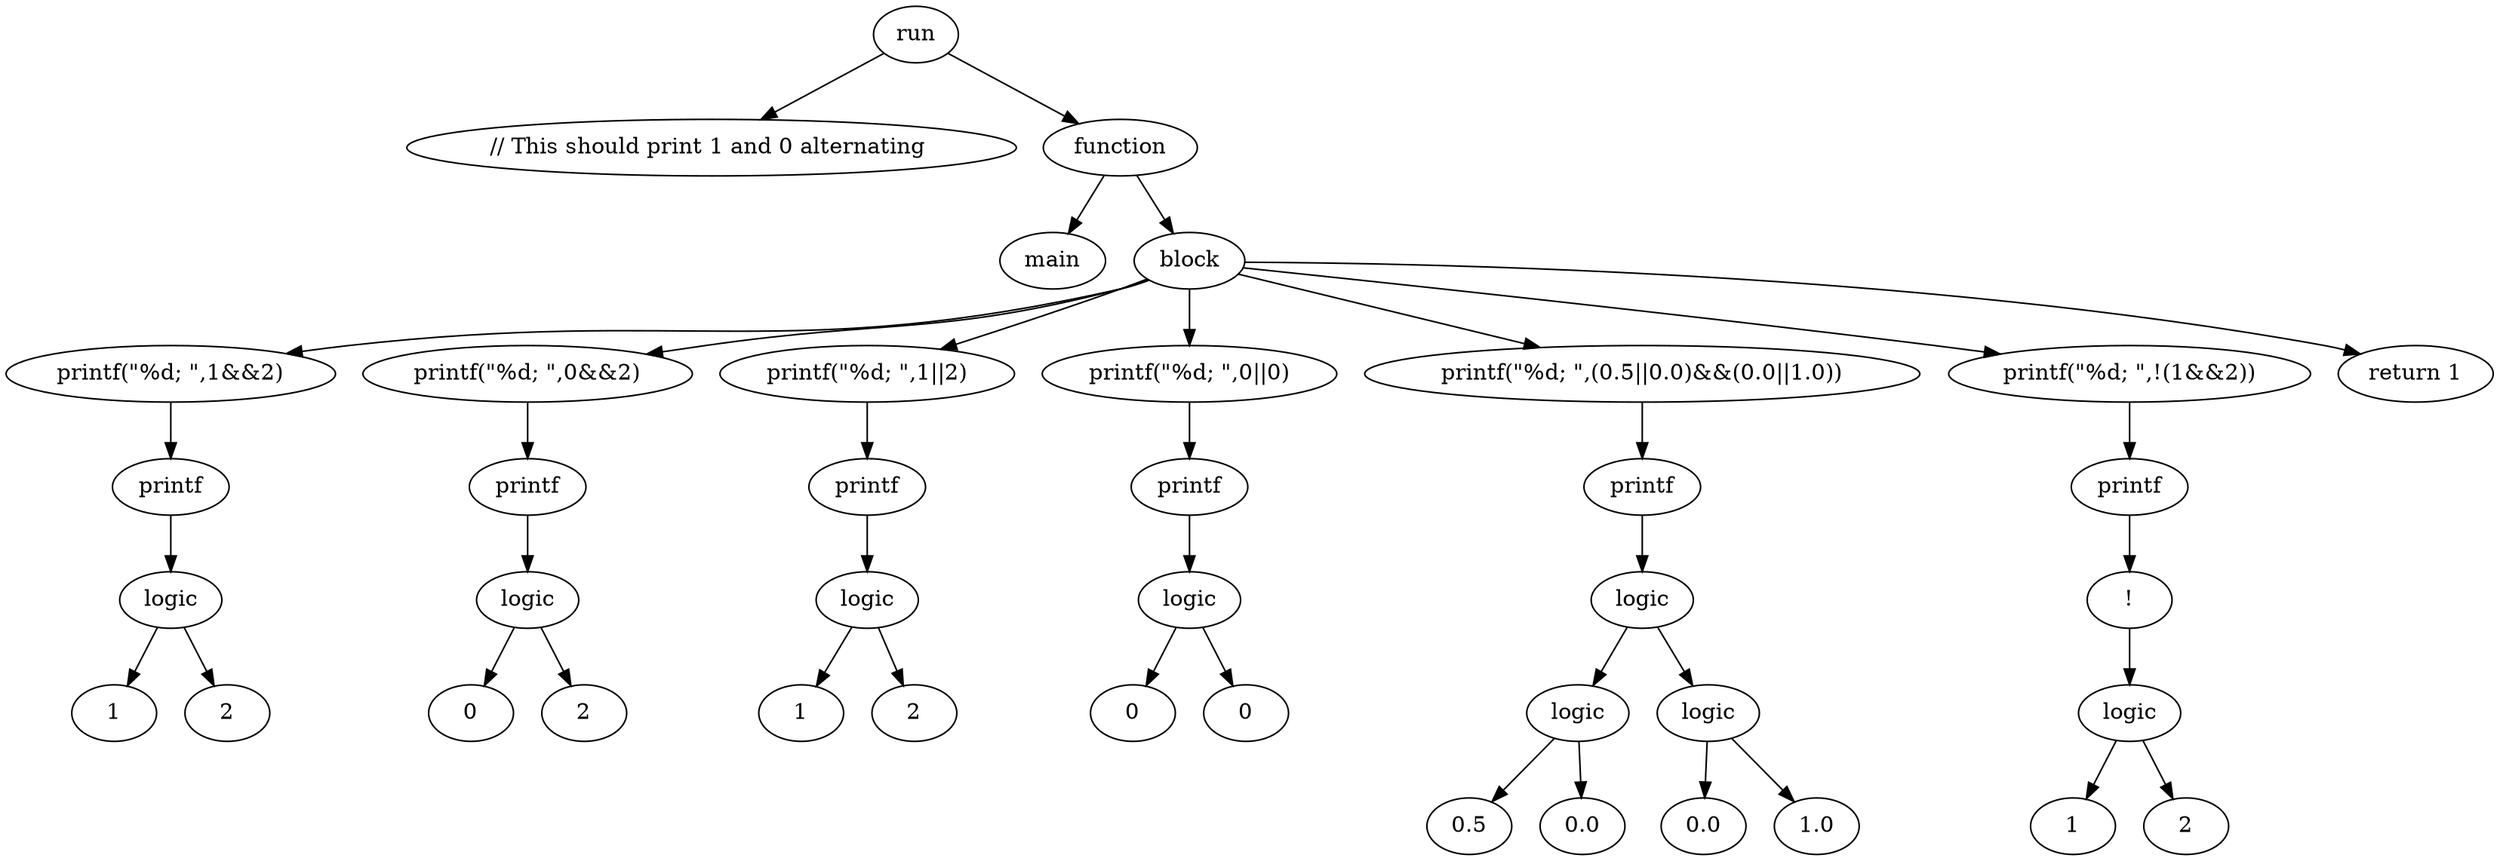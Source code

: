 digraph {
	8743555139425 [label=run]
	8743555019752 [label="// This should print 1 and 0 alternating 
"]
	8743555139425 -> 8743555019752
	8743555019542 [label=function]
	8743555139425 -> 8743555019542
	8743555019569 [label=main]
	8743555019542 -> 8743555019569
	8743554998269 [label=block]
	8743555019542 -> 8743554998269
	8743554998122 [label="printf(\"%d; \",1&&2)"]
	8743554998269 -> 8743554998122
	8743554998161 [label=printf]
	8743554998122 -> 8743554998161
	8743554998125 [label=logic]
	8743554998161 -> 8743554998125
	8743554998023 [label=1]
	8743554998125 -> 8743554998023
	8743554998254 [label=2]
	8743554998125 -> 8743554998254
	8743554998032 [label="printf(\"%d; \",0&&2)"]
	8743554998269 -> 8743554998032
	8743554997333 [label=printf]
	8743554998032 -> 8743554997333
	8743554997972 [label=logic]
	8743554997333 -> 8743554997972
	8743554997969 [label=0]
	8743554997972 -> 8743554997969
	8743554998071 [label=2]
	8743554997972 -> 8743554998071
	8743554998182 [label="printf(\"%d; \",1||2)"]
	8743554998269 -> 8743554998182
	8743554997468 [label=printf]
	8743554998182 -> 8743554997468
	8743554998173 [label=logic]
	8743554997468 -> 8743554998173
	8743554997624 [label=1]
	8743554998173 -> 8743554997624
	8743554998083 [label=2]
	8743554998173 -> 8743554998083
	8743554997708 [label="printf(\"%d; \",0||0)"]
	8743554998269 -> 8743554997708
	8743554998110 [label=printf]
	8743554997708 -> 8743554998110
	8743554997642 [label=logic]
	8743554998110 -> 8743554997642
	8743554998263 [label=0]
	8743554997642 -> 8743554998263
	8743554997879 [label=0]
	8743554997642 -> 8743554997879
	8743554997411 [label="printf(\"%d; \",(0.5||0.0)&&(0.0||1.0))"]
	8743554998269 -> 8743554997411
	8743554997345 [label=printf]
	8743554997411 -> 8743554997345
	8743554997597 [label=logic]
	8743554997345 -> 8743554997597
	8743554997552 [label=logic]
	8743554997597 -> 8743554997552
	8743554998077 [label=0.5]
	8743554997552 -> 8743554998077
	8743554997933 [label=0.0]
	8743554997552 -> 8743554997933
	8743554998092 [label=logic]
	8743554997597 -> 8743554998092
	8743554997309 [label=0.0]
	8743554998092 -> 8743554997309
	8743554997255 [label=1.0]
	8743554998092 -> 8743554997255
	8743554998134 [label="printf(\"%d; \",!(1&&2))"]
	8743554998269 -> 8743554998134
	8743554997258 [label=printf]
	8743554998134 -> 8743554997258
	8743554998128 [label="!"]
	8743554997258 -> 8743554998128
	8743555035007 [label=logic]
	8743554998128 -> 8743555035007
	8743555035094 [label=1]
	8743555035007 -> 8743555035094
	8743555034983 [label=2]
	8743555035007 -> 8743555034983
	8743555035085 [label="return 1"]
	8743554998269 -> 8743555035085
}
